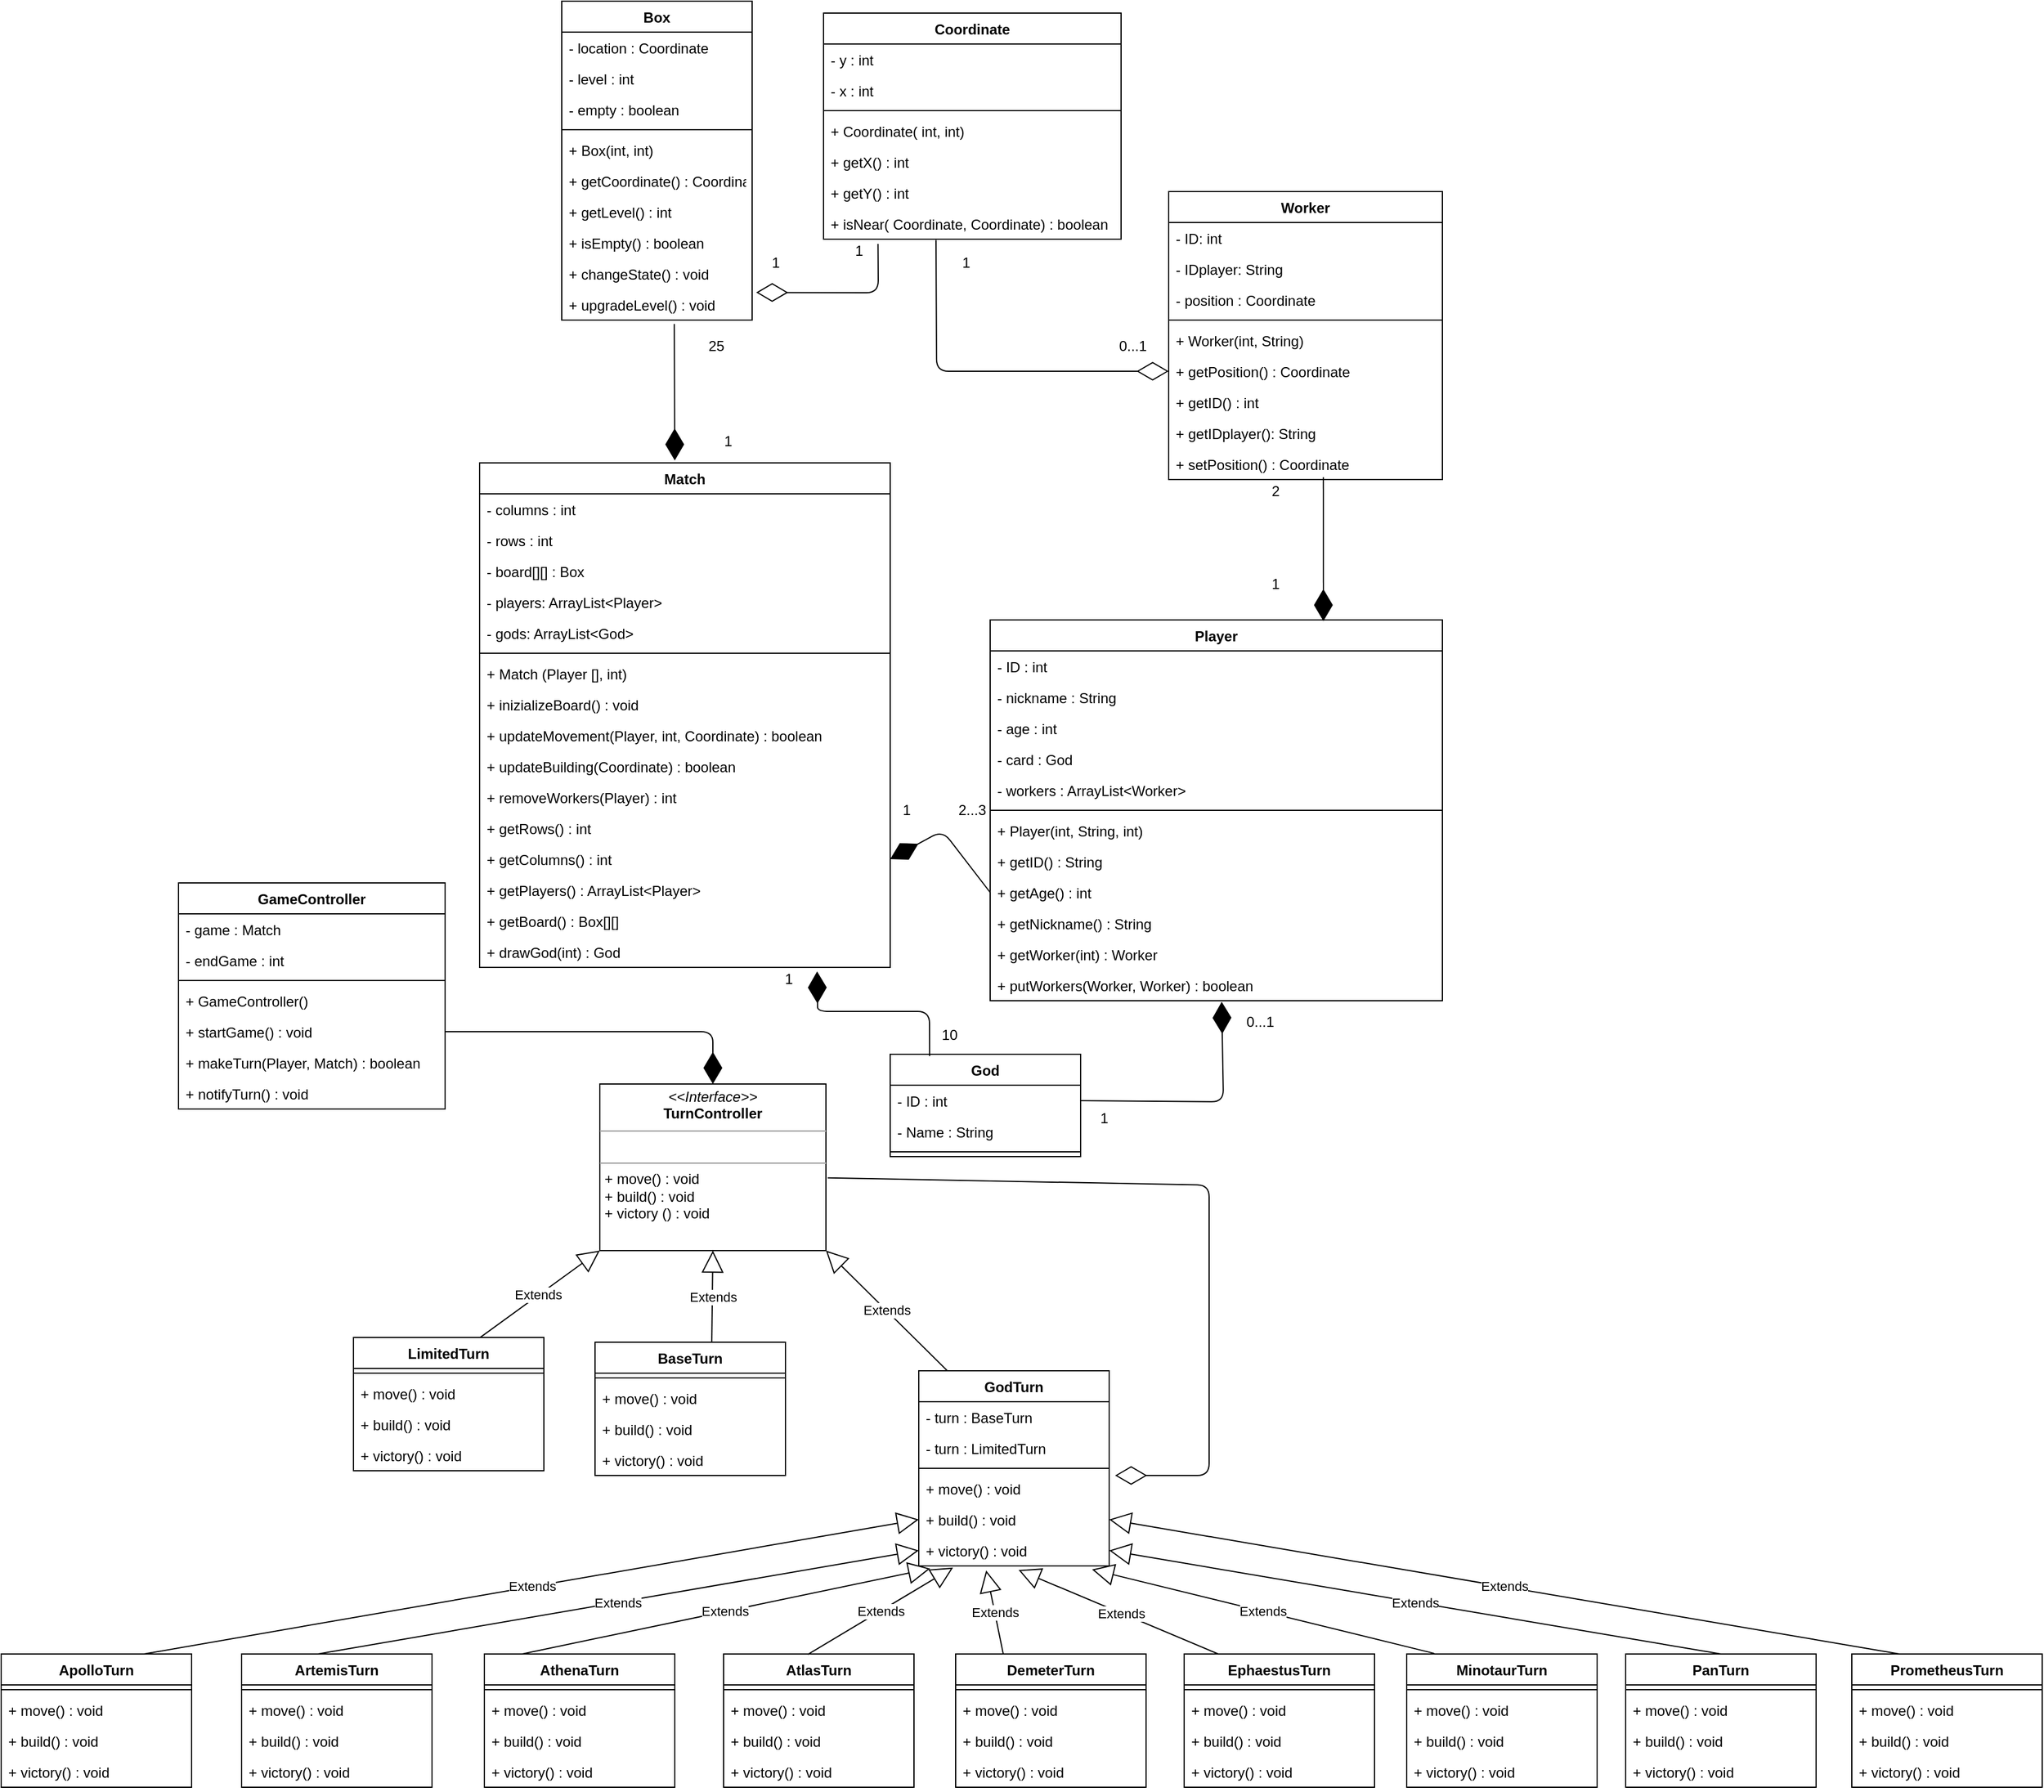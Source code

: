 <mxfile version="12.9.5" type="github">
  <diagram id="c4acf3e9-155e-7222-9cf6-157b1a14988f" name="Page-1">
    <mxGraphModel dx="1678" dy="580" grid="0" gridSize="10" guides="1" tooltips="1" connect="1" arrows="1" fold="1" page="0" pageScale="1" pageWidth="850" pageHeight="1100" background="#ffffff" math="0" shadow="0">
      <root>
        <mxCell id="0" />
        <mxCell id="1" parent="0" />
        <mxCell id="l6k8qDA1Fq8a3DRyq_wM-25" value="Box" style="swimlane;fontStyle=1;align=center;verticalAlign=top;childLayout=stackLayout;horizontal=1;startSize=26;horizontalStack=0;resizeParent=1;resizeParentMax=0;resizeLast=0;collapsible=1;marginBottom=0;fillColor=none;" parent="1" vertex="1">
          <mxGeometry x="80" y="40" width="160" height="268" as="geometry" />
        </mxCell>
        <mxCell id="l6k8qDA1Fq8a3DRyq_wM-26" value="- location : Coordinate" style="text;strokeColor=none;fillColor=none;align=left;verticalAlign=top;spacingLeft=4;spacingRight=4;overflow=hidden;rotatable=0;points=[[0,0.5],[1,0.5]];portConstraint=eastwest;" parent="l6k8qDA1Fq8a3DRyq_wM-25" vertex="1">
          <mxGeometry y="26" width="160" height="26" as="geometry" />
        </mxCell>
        <mxCell id="l6k8qDA1Fq8a3DRyq_wM-30" value="- level : int" style="text;strokeColor=none;fillColor=none;align=left;verticalAlign=top;spacingLeft=4;spacingRight=4;overflow=hidden;rotatable=0;points=[[0,0.5],[1,0.5]];portConstraint=eastwest;" parent="l6k8qDA1Fq8a3DRyq_wM-25" vertex="1">
          <mxGeometry y="52" width="160" height="26" as="geometry" />
        </mxCell>
        <mxCell id="l6k8qDA1Fq8a3DRyq_wM-31" value="- empty : boolean" style="text;strokeColor=none;fillColor=none;align=left;verticalAlign=top;spacingLeft=4;spacingRight=4;overflow=hidden;rotatable=0;points=[[0,0.5],[1,0.5]];portConstraint=eastwest;" parent="l6k8qDA1Fq8a3DRyq_wM-25" vertex="1">
          <mxGeometry y="78" width="160" height="26" as="geometry" />
        </mxCell>
        <mxCell id="l6k8qDA1Fq8a3DRyq_wM-27" value="" style="line;strokeWidth=1;fillColor=none;align=left;verticalAlign=middle;spacingTop=-1;spacingLeft=3;spacingRight=3;rotatable=0;labelPosition=right;points=[];portConstraint=eastwest;" parent="l6k8qDA1Fq8a3DRyq_wM-25" vertex="1">
          <mxGeometry y="104" width="160" height="8" as="geometry" />
        </mxCell>
        <mxCell id="l6k8qDA1Fq8a3DRyq_wM-37" value="+ Box(int, int)" style="text;strokeColor=none;fillColor=none;align=left;verticalAlign=top;spacingLeft=4;spacingRight=4;overflow=hidden;rotatable=0;points=[[0,0.5],[1,0.5]];portConstraint=eastwest;" parent="l6k8qDA1Fq8a3DRyq_wM-25" vertex="1">
          <mxGeometry y="112" width="160" height="26" as="geometry" />
        </mxCell>
        <mxCell id="l6k8qDA1Fq8a3DRyq_wM-32" value="+ getCoordinate() : Coordinate" style="text;strokeColor=none;fillColor=none;align=left;verticalAlign=top;spacingLeft=4;spacingRight=4;overflow=hidden;rotatable=0;points=[[0,0.5],[1,0.5]];portConstraint=eastwest;" parent="l6k8qDA1Fq8a3DRyq_wM-25" vertex="1">
          <mxGeometry y="138" width="160" height="26" as="geometry" />
        </mxCell>
        <mxCell id="l6k8qDA1Fq8a3DRyq_wM-33" value="+ getLevel() : int" style="text;strokeColor=none;fillColor=none;align=left;verticalAlign=top;spacingLeft=4;spacingRight=4;overflow=hidden;rotatable=0;points=[[0,0.5],[1,0.5]];portConstraint=eastwest;" parent="l6k8qDA1Fq8a3DRyq_wM-25" vertex="1">
          <mxGeometry y="164" width="160" height="26" as="geometry" />
        </mxCell>
        <mxCell id="l6k8qDA1Fq8a3DRyq_wM-34" value="+ isEmpty() : boolean" style="text;strokeColor=none;fillColor=none;align=left;verticalAlign=top;spacingLeft=4;spacingRight=4;overflow=hidden;rotatable=0;points=[[0,0.5],[1,0.5]];portConstraint=eastwest;" parent="l6k8qDA1Fq8a3DRyq_wM-25" vertex="1">
          <mxGeometry y="190" width="160" height="26" as="geometry" />
        </mxCell>
        <mxCell id="l6k8qDA1Fq8a3DRyq_wM-35" value="+ changeState() : void" style="text;strokeColor=none;fillColor=none;align=left;verticalAlign=top;spacingLeft=4;spacingRight=4;overflow=hidden;rotatable=0;points=[[0,0.5],[1,0.5]];portConstraint=eastwest;" parent="l6k8qDA1Fq8a3DRyq_wM-25" vertex="1">
          <mxGeometry y="216" width="160" height="26" as="geometry" />
        </mxCell>
        <mxCell id="l6k8qDA1Fq8a3DRyq_wM-36" value="+ upgradeLevel() : void" style="text;strokeColor=none;fillColor=none;align=left;verticalAlign=top;spacingLeft=4;spacingRight=4;overflow=hidden;rotatable=0;points=[[0,0.5],[1,0.5]];portConstraint=eastwest;" parent="l6k8qDA1Fq8a3DRyq_wM-25" vertex="1">
          <mxGeometry y="242" width="160" height="26" as="geometry" />
        </mxCell>
        <mxCell id="l6k8qDA1Fq8a3DRyq_wM-82" value="" style="endArrow=diamondThin;endFill=1;endSize=24;html=1;exitX=0;exitY=0.5;exitDx=0;exitDy=0;entryX=1;entryY=0.5;entryDx=0;entryDy=0;" parent="1" source="l6k8qDA1Fq8a3DRyq_wM-13" target="l6k8qDA1Fq8a3DRyq_wM-67" edge="1">
          <mxGeometry width="160" relative="1" as="geometry">
            <mxPoint x="340" y="370" as="sourcePoint" />
            <mxPoint x="350" y="450" as="targetPoint" />
            <Array as="points">
              <mxPoint x="400" y="737" />
            </Array>
          </mxGeometry>
        </mxCell>
        <mxCell id="l6k8qDA1Fq8a3DRyq_wM-83" value="" style="endArrow=diamondThin;endFill=1;endSize=24;html=1;exitX=0.591;exitY=1.123;exitDx=0;exitDy=0;exitPerimeter=0;" parent="1" source="l6k8qDA1Fq8a3DRyq_wM-36" edge="1">
          <mxGeometry width="160" relative="1" as="geometry">
            <mxPoint x="460" y="360" as="sourcePoint" />
            <mxPoint x="175" y="426" as="targetPoint" />
          </mxGeometry>
        </mxCell>
        <mxCell id="l6k8qDA1Fq8a3DRyq_wM-84" value="" style="endArrow=diamondThin;endFill=1;endSize=24;html=1;exitX=0.565;exitY=0.923;exitDx=0;exitDy=0;exitPerimeter=0;" parent="1" source="N4arSja67GPcpw6rZ1iJ-1" edge="1">
          <mxGeometry width="160" relative="1" as="geometry">
            <mxPoint x="460" y="460" as="sourcePoint" />
            <mxPoint x="720" y="561" as="targetPoint" />
            <Array as="points" />
          </mxGeometry>
        </mxCell>
        <mxCell id="l6k8qDA1Fq8a3DRyq_wM-87" value="" style="endArrow=diamondThin;endFill=0;endSize=24;html=1;exitX=0.378;exitY=1.031;exitDx=0;exitDy=0;exitPerimeter=0;entryX=0;entryY=0.5;entryDx=0;entryDy=0;" parent="1" source="l6k8qDA1Fq8a3DRyq_wM-79" target="l6k8qDA1Fq8a3DRyq_wM-61" edge="1">
          <mxGeometry width="160" relative="1" as="geometry">
            <mxPoint x="460" y="710" as="sourcePoint" />
            <mxPoint x="587" y="412" as="targetPoint" />
            <Array as="points">
              <mxPoint x="395" y="351" />
            </Array>
          </mxGeometry>
        </mxCell>
        <mxCell id="l6k8qDA1Fq8a3DRyq_wM-88" value="" style="endArrow=diamondThin;endFill=0;endSize=24;html=1;exitX=0.183;exitY=1.154;exitDx=0;exitDy=0;exitPerimeter=0;entryX=1.021;entryY=0.108;entryDx=0;entryDy=0;entryPerimeter=0;" parent="1" source="l6k8qDA1Fq8a3DRyq_wM-79" target="l6k8qDA1Fq8a3DRyq_wM-36" edge="1">
          <mxGeometry width="160" relative="1" as="geometry">
            <mxPoint x="460" y="630" as="sourcePoint" />
            <mxPoint x="260" y="370" as="targetPoint" />
            <Array as="points">
              <mxPoint x="346" y="285" />
            </Array>
          </mxGeometry>
        </mxCell>
        <mxCell id="l6k8qDA1Fq8a3DRyq_wM-55" value="Worker" style="swimlane;fontStyle=1;align=center;verticalAlign=top;childLayout=stackLayout;horizontal=1;startSize=26;horizontalStack=0;resizeParent=1;resizeParentMax=0;resizeLast=0;collapsible=1;marginBottom=0;fillColor=none;" parent="1" vertex="1">
          <mxGeometry x="590" y="200" width="230" height="242" as="geometry" />
        </mxCell>
        <mxCell id="l6k8qDA1Fq8a3DRyq_wM-56" value="- ID: int" style="text;strokeColor=none;fillColor=none;align=left;verticalAlign=top;spacingLeft=4;spacingRight=4;overflow=hidden;rotatable=0;points=[[0,0.5],[1,0.5]];portConstraint=eastwest;" parent="l6k8qDA1Fq8a3DRyq_wM-55" vertex="1">
          <mxGeometry y="26" width="230" height="26" as="geometry" />
        </mxCell>
        <mxCell id="l6k8qDA1Fq8a3DRyq_wM-59" value="- IDplayer: String&#xa;" style="text;strokeColor=none;fillColor=none;align=left;verticalAlign=top;spacingLeft=4;spacingRight=4;overflow=hidden;rotatable=0;points=[[0,0.5],[1,0.5]];portConstraint=eastwest;" parent="l6k8qDA1Fq8a3DRyq_wM-55" vertex="1">
          <mxGeometry y="52" width="230" height="26" as="geometry" />
        </mxCell>
        <mxCell id="l6k8qDA1Fq8a3DRyq_wM-60" value="- position : Coordinate" style="text;strokeColor=none;fillColor=none;align=left;verticalAlign=top;spacingLeft=4;spacingRight=4;overflow=hidden;rotatable=0;points=[[0,0.5],[1,0.5]];portConstraint=eastwest;" parent="l6k8qDA1Fq8a3DRyq_wM-55" vertex="1">
          <mxGeometry y="78" width="230" height="26" as="geometry" />
        </mxCell>
        <mxCell id="l6k8qDA1Fq8a3DRyq_wM-57" value="" style="line;strokeWidth=1;fillColor=none;align=left;verticalAlign=middle;spacingTop=-1;spacingLeft=3;spacingRight=3;rotatable=0;labelPosition=right;points=[];portConstraint=eastwest;" parent="l6k8qDA1Fq8a3DRyq_wM-55" vertex="1">
          <mxGeometry y="104" width="230" height="8" as="geometry" />
        </mxCell>
        <mxCell id="l6k8qDA1Fq8a3DRyq_wM-58" value="+ Worker(int, String)" style="text;strokeColor=none;fillColor=none;align=left;verticalAlign=top;spacingLeft=4;spacingRight=4;overflow=hidden;rotatable=0;points=[[0,0.5],[1,0.5]];portConstraint=eastwest;" parent="l6k8qDA1Fq8a3DRyq_wM-55" vertex="1">
          <mxGeometry y="112" width="230" height="26" as="geometry" />
        </mxCell>
        <mxCell id="l6k8qDA1Fq8a3DRyq_wM-61" value="+ getPosition() : Coordinate" style="text;strokeColor=none;fillColor=none;align=left;verticalAlign=top;spacingLeft=4;spacingRight=4;overflow=hidden;rotatable=0;points=[[0,0.5],[1,0.5]];portConstraint=eastwest;" parent="l6k8qDA1Fq8a3DRyq_wM-55" vertex="1">
          <mxGeometry y="138" width="230" height="26" as="geometry" />
        </mxCell>
        <mxCell id="l6k8qDA1Fq8a3DRyq_wM-62" value="+ getID() : int" style="text;strokeColor=none;fillColor=none;align=left;verticalAlign=top;spacingLeft=4;spacingRight=4;overflow=hidden;rotatable=0;points=[[0,0.5],[1,0.5]];portConstraint=eastwest;" parent="l6k8qDA1Fq8a3DRyq_wM-55" vertex="1">
          <mxGeometry y="164" width="230" height="26" as="geometry" />
        </mxCell>
        <mxCell id="l6k8qDA1Fq8a3DRyq_wM-63" value="+ getIDplayer(): String" style="text;strokeColor=none;fillColor=none;align=left;verticalAlign=top;spacingLeft=4;spacingRight=4;overflow=hidden;rotatable=0;points=[[0,0.5],[1,0.5]];portConstraint=eastwest;" parent="l6k8qDA1Fq8a3DRyq_wM-55" vertex="1">
          <mxGeometry y="190" width="230" height="26" as="geometry" />
        </mxCell>
        <mxCell id="N4arSja67GPcpw6rZ1iJ-1" value="+ setPosition() : Coordinate" style="text;strokeColor=none;fillColor=none;align=left;verticalAlign=top;spacingLeft=4;spacingRight=4;overflow=hidden;rotatable=0;points=[[0,0.5],[1,0.5]];portConstraint=eastwest;" parent="l6k8qDA1Fq8a3DRyq_wM-55" vertex="1">
          <mxGeometry y="216" width="230" height="26" as="geometry" />
        </mxCell>
        <mxCell id="l6k8qDA1Fq8a3DRyq_wM-72" value="Coordinate" style="swimlane;fontStyle=1;align=center;verticalAlign=top;childLayout=stackLayout;horizontal=1;startSize=26;horizontalStack=0;resizeParent=1;resizeParentMax=0;resizeLast=0;collapsible=1;marginBottom=0;fillColor=none;" parent="1" vertex="1">
          <mxGeometry x="300" y="50" width="250" height="190" as="geometry" />
        </mxCell>
        <mxCell id="l6k8qDA1Fq8a3DRyq_wM-77" value="- y : int" style="text;strokeColor=none;fillColor=none;align=left;verticalAlign=top;spacingLeft=4;spacingRight=4;overflow=hidden;rotatable=0;points=[[0,0.5],[1,0.5]];portConstraint=eastwest;" parent="l6k8qDA1Fq8a3DRyq_wM-72" vertex="1">
          <mxGeometry y="26" width="250" height="26" as="geometry" />
        </mxCell>
        <mxCell id="l6k8qDA1Fq8a3DRyq_wM-73" value="- x : int" style="text;strokeColor=none;fillColor=none;align=left;verticalAlign=top;spacingLeft=4;spacingRight=4;overflow=hidden;rotatable=0;points=[[0,0.5],[1,0.5]];portConstraint=eastwest;" parent="l6k8qDA1Fq8a3DRyq_wM-72" vertex="1">
          <mxGeometry y="52" width="250" height="26" as="geometry" />
        </mxCell>
        <mxCell id="l6k8qDA1Fq8a3DRyq_wM-74" value="" style="line;strokeWidth=1;fillColor=none;align=left;verticalAlign=middle;spacingTop=-1;spacingLeft=3;spacingRight=3;rotatable=0;labelPosition=right;points=[];portConstraint=eastwest;" parent="l6k8qDA1Fq8a3DRyq_wM-72" vertex="1">
          <mxGeometry y="78" width="250" height="8" as="geometry" />
        </mxCell>
        <mxCell id="l6k8qDA1Fq8a3DRyq_wM-78" value="+ Coordinate( int, int) " style="text;strokeColor=none;fillColor=none;align=left;verticalAlign=top;spacingLeft=4;spacingRight=4;overflow=hidden;rotatable=0;points=[[0,0.5],[1,0.5]];portConstraint=eastwest;" parent="l6k8qDA1Fq8a3DRyq_wM-72" vertex="1">
          <mxGeometry y="86" width="250" height="26" as="geometry" />
        </mxCell>
        <mxCell id="l6k8qDA1Fq8a3DRyq_wM-75" value="+ getX() : int" style="text;strokeColor=none;fillColor=none;align=left;verticalAlign=top;spacingLeft=4;spacingRight=4;overflow=hidden;rotatable=0;points=[[0,0.5],[1,0.5]];portConstraint=eastwest;" parent="l6k8qDA1Fq8a3DRyq_wM-72" vertex="1">
          <mxGeometry y="112" width="250" height="26" as="geometry" />
        </mxCell>
        <mxCell id="l6k8qDA1Fq8a3DRyq_wM-76" value="+ getY() : int" style="text;strokeColor=none;fillColor=none;align=left;verticalAlign=top;spacingLeft=4;spacingRight=4;overflow=hidden;rotatable=0;points=[[0,0.5],[1,0.5]];portConstraint=eastwest;" parent="l6k8qDA1Fq8a3DRyq_wM-72" vertex="1">
          <mxGeometry y="138" width="250" height="26" as="geometry" />
        </mxCell>
        <mxCell id="l6k8qDA1Fq8a3DRyq_wM-79" value="+ isNear( Coordinate, Coordinate) : boolean" style="text;strokeColor=none;fillColor=none;align=left;verticalAlign=top;spacingLeft=4;spacingRight=4;overflow=hidden;rotatable=0;points=[[0,0.5],[1,0.5]];portConstraint=eastwest;" parent="l6k8qDA1Fq8a3DRyq_wM-72" vertex="1">
          <mxGeometry y="164" width="250" height="26" as="geometry" />
        </mxCell>
        <mxCell id="l6k8qDA1Fq8a3DRyq_wM-9" value="Player" style="swimlane;fontStyle=1;align=center;verticalAlign=top;childLayout=stackLayout;horizontal=1;startSize=26;horizontalStack=0;resizeParent=1;resizeParentMax=0;resizeLast=0;collapsible=1;marginBottom=0;fillColor=none;" parent="1" vertex="1">
          <mxGeometry x="440" y="560" width="380" height="320" as="geometry" />
        </mxCell>
        <mxCell id="zAEnMqXvGMXNLVfm_5Bu-1" value="- ID : int " style="text;strokeColor=none;fillColor=none;align=left;verticalAlign=top;spacingLeft=4;spacingRight=4;overflow=hidden;rotatable=0;points=[[0,0.5],[1,0.5]];portConstraint=eastwest;" parent="l6k8qDA1Fq8a3DRyq_wM-9" vertex="1">
          <mxGeometry y="26" width="380" height="26" as="geometry" />
        </mxCell>
        <mxCell id="l6k8qDA1Fq8a3DRyq_wM-10" value="- nickname : String" style="text;strokeColor=none;fillColor=none;align=left;verticalAlign=top;spacingLeft=4;spacingRight=4;overflow=hidden;rotatable=0;points=[[0,0.5],[1,0.5]];portConstraint=eastwest;" parent="l6k8qDA1Fq8a3DRyq_wM-9" vertex="1">
          <mxGeometry y="52" width="380" height="26" as="geometry" />
        </mxCell>
        <mxCell id="l6k8qDA1Fq8a3DRyq_wM-12" value="- age : int " style="text;strokeColor=none;fillColor=none;align=left;verticalAlign=top;spacingLeft=4;spacingRight=4;overflow=hidden;rotatable=0;points=[[0,0.5],[1,0.5]];portConstraint=eastwest;" parent="l6k8qDA1Fq8a3DRyq_wM-9" vertex="1">
          <mxGeometry y="78" width="380" height="26" as="geometry" />
        </mxCell>
        <mxCell id="l6k8qDA1Fq8a3DRyq_wM-66" value="- card : God" style="text;strokeColor=none;fillColor=none;align=left;verticalAlign=top;spacingLeft=4;spacingRight=4;overflow=hidden;rotatable=0;points=[[0,0.5],[1,0.5]];portConstraint=eastwest;" parent="l6k8qDA1Fq8a3DRyq_wM-9" vertex="1">
          <mxGeometry y="104" width="380" height="26" as="geometry" />
        </mxCell>
        <mxCell id="l6k8qDA1Fq8a3DRyq_wM-86" value="- workers : ArrayList&lt;Worker&gt;" style="text;strokeColor=none;fillColor=none;align=left;verticalAlign=top;spacingLeft=4;spacingRight=4;overflow=hidden;rotatable=0;points=[[0,0.5],[1,0.5]];portConstraint=eastwest;" parent="l6k8qDA1Fq8a3DRyq_wM-9" vertex="1">
          <mxGeometry y="130" width="380" height="26" as="geometry" />
        </mxCell>
        <mxCell id="l6k8qDA1Fq8a3DRyq_wM-11" value="" style="line;strokeWidth=1;fillColor=none;align=left;verticalAlign=middle;spacingTop=-1;spacingLeft=3;spacingRight=3;rotatable=0;labelPosition=right;points=[];portConstraint=eastwest;" parent="l6k8qDA1Fq8a3DRyq_wM-9" vertex="1">
          <mxGeometry y="156" width="380" height="8" as="geometry" />
        </mxCell>
        <mxCell id="l6k8qDA1Fq8a3DRyq_wM-38" value="+ Player(int, String, int) " style="text;strokeColor=none;fillColor=none;align=left;verticalAlign=top;spacingLeft=4;spacingRight=4;overflow=hidden;rotatable=0;points=[[0,0.5],[1,0.5]];portConstraint=eastwest;" parent="l6k8qDA1Fq8a3DRyq_wM-9" vertex="1">
          <mxGeometry y="164" width="380" height="26" as="geometry" />
        </mxCell>
        <mxCell id="zAEnMqXvGMXNLVfm_5Bu-2" value="+ getID() : String" style="text;strokeColor=none;fillColor=none;align=left;verticalAlign=top;spacingLeft=4;spacingRight=4;overflow=hidden;rotatable=0;points=[[0,0.5],[1,0.5]];portConstraint=eastwest;" parent="l6k8qDA1Fq8a3DRyq_wM-9" vertex="1">
          <mxGeometry y="190" width="380" height="26" as="geometry" />
        </mxCell>
        <mxCell id="l6k8qDA1Fq8a3DRyq_wM-13" value="+ getAge() : int" style="text;strokeColor=none;fillColor=none;align=left;verticalAlign=top;spacingLeft=4;spacingRight=4;overflow=hidden;rotatable=0;points=[[0,0.5],[1,0.5]];portConstraint=eastwest;" parent="l6k8qDA1Fq8a3DRyq_wM-9" vertex="1">
          <mxGeometry y="216" width="380" height="26" as="geometry" />
        </mxCell>
        <mxCell id="l6k8qDA1Fq8a3DRyq_wM-14" value="+ getNickname() : String" style="text;strokeColor=none;fillColor=none;align=left;verticalAlign=top;spacingLeft=4;spacingRight=4;overflow=hidden;rotatable=0;points=[[0,0.5],[1,0.5]];portConstraint=eastwest;" parent="l6k8qDA1Fq8a3DRyq_wM-9" vertex="1">
          <mxGeometry y="242" width="380" height="26" as="geometry" />
        </mxCell>
        <mxCell id="zAEnMqXvGMXNLVfm_5Bu-3" value="+ getWorker(int) : Worker " style="text;strokeColor=none;fillColor=none;align=left;verticalAlign=top;spacingLeft=4;spacingRight=4;overflow=hidden;rotatable=0;points=[[0,0.5],[1,0.5]];portConstraint=eastwest;" parent="l6k8qDA1Fq8a3DRyq_wM-9" vertex="1">
          <mxGeometry y="268" width="380" height="26" as="geometry" />
        </mxCell>
        <mxCell id="l6k8qDA1Fq8a3DRyq_wM-15" value="+ putWorkers(Worker, Worker) : boolean " style="text;strokeColor=none;fillColor=none;align=left;verticalAlign=top;spacingLeft=4;spacingRight=4;overflow=hidden;rotatable=0;points=[[0,0.5],[1,0.5]];portConstraint=eastwest;" parent="l6k8qDA1Fq8a3DRyq_wM-9" vertex="1">
          <mxGeometry y="294" width="380" height="26" as="geometry" />
        </mxCell>
        <mxCell id="G2GnpfuUwyl8GKMcMzcW-1" value="2" style="text;html=1;strokeColor=none;fillColor=none;align=center;verticalAlign=middle;whiteSpace=wrap;rounded=0;" parent="1" vertex="1">
          <mxGeometry x="660" y="442" width="40" height="20" as="geometry" />
        </mxCell>
        <mxCell id="G2GnpfuUwyl8GKMcMzcW-2" value="1" style="text;html=1;strokeColor=none;fillColor=none;align=center;verticalAlign=middle;whiteSpace=wrap;rounded=0;" parent="1" vertex="1">
          <mxGeometry x="660" y="520" width="40" height="20" as="geometry" />
        </mxCell>
        <mxCell id="G2GnpfuUwyl8GKMcMzcW-3" value="1" style="text;html=1;strokeColor=none;fillColor=none;align=center;verticalAlign=middle;whiteSpace=wrap;rounded=0;" parent="1" vertex="1">
          <mxGeometry x="350" y="710" width="40" height="20" as="geometry" />
        </mxCell>
        <mxCell id="G2GnpfuUwyl8GKMcMzcW-5" value="2...3" style="text;html=1;strokeColor=none;fillColor=none;align=center;verticalAlign=middle;whiteSpace=wrap;rounded=0;" parent="1" vertex="1">
          <mxGeometry x="405" y="710" width="40" height="20" as="geometry" />
        </mxCell>
        <mxCell id="G2GnpfuUwyl8GKMcMzcW-6" value="1" style="text;html=1;strokeColor=none;fillColor=none;align=center;verticalAlign=middle;whiteSpace=wrap;rounded=0;" parent="1" vertex="1">
          <mxGeometry x="200" y="400" width="40" height="20" as="geometry" />
        </mxCell>
        <mxCell id="G2GnpfuUwyl8GKMcMzcW-7" value="25" style="text;html=1;strokeColor=none;fillColor=none;align=center;verticalAlign=middle;whiteSpace=wrap;rounded=0;" parent="1" vertex="1">
          <mxGeometry x="190" y="320" width="40" height="20" as="geometry" />
        </mxCell>
        <mxCell id="G2GnpfuUwyl8GKMcMzcW-10" value="1" style="text;html=1;strokeColor=none;fillColor=none;align=center;verticalAlign=middle;whiteSpace=wrap;rounded=0;" parent="1" vertex="1">
          <mxGeometry x="400" y="250" width="40" height="20" as="geometry" />
        </mxCell>
        <mxCell id="G2GnpfuUwyl8GKMcMzcW-11" value="0...1" style="text;html=1;strokeColor=none;fillColor=none;align=center;verticalAlign=middle;whiteSpace=wrap;rounded=0;" parent="1" vertex="1">
          <mxGeometry x="540" y="320" width="40" height="20" as="geometry" />
        </mxCell>
        <mxCell id="G2GnpfuUwyl8GKMcMzcW-12" value="1" style="text;html=1;strokeColor=none;fillColor=none;align=center;verticalAlign=middle;whiteSpace=wrap;rounded=0;" parent="1" vertex="1">
          <mxGeometry x="310" y="240" width="40" height="20" as="geometry" />
        </mxCell>
        <mxCell id="G2GnpfuUwyl8GKMcMzcW-15" value="1" style="text;html=1;strokeColor=none;fillColor=none;align=center;verticalAlign=middle;whiteSpace=wrap;rounded=0;" parent="1" vertex="1">
          <mxGeometry x="240" y="250" width="40" height="20" as="geometry" />
        </mxCell>
        <mxCell id="qDY2ekXkH5HiKyhQ4_CK-8" value="&lt;p style=&quot;margin: 0px ; margin-top: 4px ; text-align: center&quot;&gt;&lt;i&gt;&amp;lt;&amp;lt;Interface&amp;gt;&amp;gt;&lt;/i&gt;&lt;br&gt;&lt;b&gt;TurnController&lt;/b&gt;&lt;/p&gt;&lt;hr size=&quot;1&quot;&gt;&lt;p style=&quot;margin: 0px ; margin-left: 4px&quot;&gt;&lt;br&gt;&lt;/p&gt;&lt;hr size=&quot;1&quot;&gt;&lt;p style=&quot;margin: 0px ; margin-left: 4px&quot;&gt;+ move() : void&lt;/p&gt;&lt;p style=&quot;margin: 0px ; margin-left: 4px&quot;&gt;+ build() : void&lt;/p&gt;&lt;p style=&quot;margin: 0px ; margin-left: 4px&quot;&gt;+ victory () : void&lt;/p&gt;" style="verticalAlign=top;align=left;overflow=fill;fontSize=12;fontFamily=Helvetica;html=1;" parent="1" vertex="1">
          <mxGeometry x="112" y="950" width="190" height="140" as="geometry" />
        </mxCell>
        <mxCell id="qDY2ekXkH5HiKyhQ4_CK-101" value="Extends" style="endArrow=block;endSize=16;endFill=0;html=1;exitX=0.65;exitY=0.016;exitDx=0;exitDy=0;exitPerimeter=0;entryX=0;entryY=1;entryDx=0;entryDy=0;" parent="1" source="qDY2ekXkH5HiKyhQ4_CK-30" target="qDY2ekXkH5HiKyhQ4_CK-8" edge="1">
          <mxGeometry width="160" relative="1" as="geometry">
            <mxPoint x="30" y="1262" as="sourcePoint" />
            <mxPoint x="190" y="1262" as="targetPoint" />
          </mxGeometry>
        </mxCell>
        <mxCell id="qDY2ekXkH5HiKyhQ4_CK-102" value="Extends" style="endArrow=block;endSize=16;endFill=0;html=1;entryX=0.5;entryY=1;entryDx=0;entryDy=0;exitX=0.613;exitY=0;exitDx=0;exitDy=0;exitPerimeter=0;" parent="1" source="qDY2ekXkH5HiKyhQ4_CK-1" target="qDY2ekXkH5HiKyhQ4_CK-8" edge="1">
          <mxGeometry width="160" relative="1" as="geometry">
            <mxPoint x="30" y="1262" as="sourcePoint" />
            <mxPoint x="190" y="1262" as="targetPoint" />
          </mxGeometry>
        </mxCell>
        <mxCell id="qDY2ekXkH5HiKyhQ4_CK-103" value="Extends" style="endArrow=block;endSize=16;endFill=0;html=1;exitX=0.15;exitY=0;exitDx=0;exitDy=0;exitPerimeter=0;entryX=1;entryY=1;entryDx=0;entryDy=0;" parent="1" source="qDY2ekXkH5HiKyhQ4_CK-25" target="qDY2ekXkH5HiKyhQ4_CK-8" edge="1">
          <mxGeometry width="160" relative="1" as="geometry">
            <mxPoint x="107" y="1209" as="sourcePoint" />
            <mxPoint x="190" y="1262" as="targetPoint" />
          </mxGeometry>
        </mxCell>
        <mxCell id="qDY2ekXkH5HiKyhQ4_CK-104" value="Extends" style="endArrow=block;endSize=16;endFill=0;html=1;entryX=1;entryY=0.5;entryDx=0;entryDy=0;exitX=0.25;exitY=0;exitDx=0;exitDy=0;" parent="1" source="qDY2ekXkH5HiKyhQ4_CK-96" target="qDY2ekXkH5HiKyhQ4_CK-46" edge="1">
          <mxGeometry width="160" relative="1" as="geometry">
            <mxPoint x="1145" y="1297" as="sourcePoint" />
            <mxPoint x="190" y="1537" as="targetPoint" />
          </mxGeometry>
        </mxCell>
        <mxCell id="qDY2ekXkH5HiKyhQ4_CK-105" value="Extends" style="endArrow=block;endSize=16;endFill=0;html=1;entryX=1;entryY=0.5;entryDx=0;entryDy=0;exitX=0.5;exitY=0;exitDx=0;exitDy=0;" parent="1" source="qDY2ekXkH5HiKyhQ4_CK-91" target="qDY2ekXkH5HiKyhQ4_CK-47" edge="1">
          <mxGeometry width="160" relative="1" as="geometry">
            <mxPoint x="30" y="1537" as="sourcePoint" />
            <mxPoint x="190" y="1537" as="targetPoint" />
          </mxGeometry>
        </mxCell>
        <mxCell id="qDY2ekXkH5HiKyhQ4_CK-106" value="Extends" style="endArrow=block;endSize=16;endFill=0;html=1;entryX=0.91;entryY=1.115;entryDx=0;entryDy=0;entryPerimeter=0;exitX=0.145;exitY=-0.004;exitDx=0;exitDy=0;exitPerimeter=0;" parent="1" source="qDY2ekXkH5HiKyhQ4_CK-86" target="qDY2ekXkH5HiKyhQ4_CK-47" edge="1">
          <mxGeometry width="160" relative="1" as="geometry">
            <mxPoint x="30" y="1537" as="sourcePoint" />
            <mxPoint x="190" y="1537" as="targetPoint" />
          </mxGeometry>
        </mxCell>
        <mxCell id="qDY2ekXkH5HiKyhQ4_CK-107" value="Extends" style="endArrow=block;endSize=16;endFill=0;html=1;entryX=0.524;entryY=1.131;entryDx=0;entryDy=0;entryPerimeter=0;exitX=0.209;exitY=0.018;exitDx=0;exitDy=0;exitPerimeter=0;" parent="1" source="qDY2ekXkH5HiKyhQ4_CK-81" target="qDY2ekXkH5HiKyhQ4_CK-47" edge="1">
          <mxGeometry width="160" relative="1" as="geometry">
            <mxPoint x="495" y="1354" as="sourcePoint" />
            <mxPoint x="190" y="1537" as="targetPoint" />
          </mxGeometry>
        </mxCell>
        <mxCell id="qDY2ekXkH5HiKyhQ4_CK-108" value="Extends" style="endArrow=block;endSize=16;endFill=0;html=1;entryX=0.354;entryY=1.146;entryDx=0;entryDy=0;exitX=0.25;exitY=0;exitDx=0;exitDy=0;entryPerimeter=0;" parent="1" source="qDY2ekXkH5HiKyhQ4_CK-76" target="qDY2ekXkH5HiKyhQ4_CK-47" edge="1">
          <mxGeometry width="160" relative="1" as="geometry">
            <mxPoint x="30" y="1537" as="sourcePoint" />
            <mxPoint x="190" y="1537" as="targetPoint" />
          </mxGeometry>
        </mxCell>
        <mxCell id="qDY2ekXkH5HiKyhQ4_CK-110" value="Extends" style="endArrow=block;endSize=16;endFill=0;html=1;entryX=0.06;entryY=1.085;entryDx=0;entryDy=0;entryPerimeter=0;exitX=0.184;exitY=0.004;exitDx=0;exitDy=0;exitPerimeter=0;" parent="1" source="qDY2ekXkH5HiKyhQ4_CK-57" target="qDY2ekXkH5HiKyhQ4_CK-47" edge="1">
          <mxGeometry width="160" relative="1" as="geometry">
            <mxPoint x="30" y="1537" as="sourcePoint" />
            <mxPoint x="190" y="1537" as="targetPoint" />
          </mxGeometry>
        </mxCell>
        <mxCell id="qDY2ekXkH5HiKyhQ4_CK-111" value="Extends" style="endArrow=block;endSize=16;endFill=0;html=1;entryX=0;entryY=0.5;entryDx=0;entryDy=0;exitX=0.401;exitY=0;exitDx=0;exitDy=0;exitPerimeter=0;" parent="1" source="qDY2ekXkH5HiKyhQ4_CK-39" target="qDY2ekXkH5HiKyhQ4_CK-47" edge="1">
          <mxGeometry width="160" relative="1" as="geometry">
            <mxPoint x="30" y="1537" as="sourcePoint" />
            <mxPoint x="190" y="1537" as="targetPoint" />
          </mxGeometry>
        </mxCell>
        <mxCell id="qDY2ekXkH5HiKyhQ4_CK-112" value="Extends" style="endArrow=block;endSize=16;endFill=0;html=1;exitX=0.75;exitY=0;exitDx=0;exitDy=0;entryX=0;entryY=0.5;entryDx=0;entryDy=0;" parent="1" source="qDY2ekXkH5HiKyhQ4_CK-35" target="qDY2ekXkH5HiKyhQ4_CK-46" edge="1">
          <mxGeometry width="160" relative="1" as="geometry">
            <mxPoint x="30" y="1537" as="sourcePoint" />
            <mxPoint x="190" y="1537" as="targetPoint" />
          </mxGeometry>
        </mxCell>
        <mxCell id="qDY2ekXkH5HiKyhQ4_CK-49" value="GameController" style="swimlane;fontStyle=1;align=center;verticalAlign=top;childLayout=stackLayout;horizontal=1;startSize=26;horizontalStack=0;resizeParent=1;resizeParentMax=0;resizeLast=0;collapsible=1;marginBottom=0;" parent="1" vertex="1">
          <mxGeometry x="-242" y="781" width="224" height="190" as="geometry" />
        </mxCell>
        <mxCell id="qDY2ekXkH5HiKyhQ4_CK-50" value="- game : Match" style="text;strokeColor=none;fillColor=none;align=left;verticalAlign=top;spacingLeft=4;spacingRight=4;overflow=hidden;rotatable=0;points=[[0,0.5],[1,0.5]];portConstraint=eastwest;" parent="qDY2ekXkH5HiKyhQ4_CK-49" vertex="1">
          <mxGeometry y="26" width="224" height="26" as="geometry" />
        </mxCell>
        <mxCell id="qDY2ekXkH5HiKyhQ4_CK-56" value="- endGame : int" style="text;strokeColor=none;fillColor=none;align=left;verticalAlign=top;spacingLeft=4;spacingRight=4;overflow=hidden;rotatable=0;points=[[0,0.5],[1,0.5]];portConstraint=eastwest;" parent="qDY2ekXkH5HiKyhQ4_CK-49" vertex="1">
          <mxGeometry y="52" width="224" height="26" as="geometry" />
        </mxCell>
        <mxCell id="qDY2ekXkH5HiKyhQ4_CK-51" value="" style="line;strokeWidth=1;fillColor=none;align=left;verticalAlign=middle;spacingTop=-1;spacingLeft=3;spacingRight=3;rotatable=0;labelPosition=right;points=[];portConstraint=eastwest;" parent="qDY2ekXkH5HiKyhQ4_CK-49" vertex="1">
          <mxGeometry y="78" width="224" height="8" as="geometry" />
        </mxCell>
        <mxCell id="qDY2ekXkH5HiKyhQ4_CK-54" value="+ GameController()" style="text;strokeColor=none;fillColor=none;align=left;verticalAlign=top;spacingLeft=4;spacingRight=4;overflow=hidden;rotatable=0;points=[[0,0.5],[1,0.5]];portConstraint=eastwest;" parent="qDY2ekXkH5HiKyhQ4_CK-49" vertex="1">
          <mxGeometry y="86" width="224" height="26" as="geometry" />
        </mxCell>
        <mxCell id="qDY2ekXkH5HiKyhQ4_CK-55" value="+ startGame() : void" style="text;strokeColor=none;fillColor=none;align=left;verticalAlign=top;spacingLeft=4;spacingRight=4;overflow=hidden;rotatable=0;points=[[0,0.5],[1,0.5]];portConstraint=eastwest;" parent="qDY2ekXkH5HiKyhQ4_CK-49" vertex="1">
          <mxGeometry y="112" width="224" height="26" as="geometry" />
        </mxCell>
        <mxCell id="qDY2ekXkH5HiKyhQ4_CK-52" value="+ makeTurn(Player, Match) : boolean" style="text;strokeColor=none;fillColor=none;align=left;verticalAlign=top;spacingLeft=4;spacingRight=4;overflow=hidden;rotatable=0;points=[[0,0.5],[1,0.5]];portConstraint=eastwest;" parent="qDY2ekXkH5HiKyhQ4_CK-49" vertex="1">
          <mxGeometry y="138" width="224" height="26" as="geometry" />
        </mxCell>
        <mxCell id="qDY2ekXkH5HiKyhQ4_CK-53" value="+ notifyTurn() : void" style="text;strokeColor=none;fillColor=none;align=left;verticalAlign=top;spacingLeft=4;spacingRight=4;overflow=hidden;rotatable=0;points=[[0,0.5],[1,0.5]];portConstraint=eastwest;" parent="qDY2ekXkH5HiKyhQ4_CK-49" vertex="1">
          <mxGeometry y="164" width="224" height="26" as="geometry" />
        </mxCell>
        <mxCell id="l6k8qDA1Fq8a3DRyq_wM-19" value="Match" style="swimlane;fontStyle=1;align=center;verticalAlign=top;childLayout=stackLayout;horizontal=1;startSize=26;horizontalStack=0;resizeParent=1;resizeParentMax=0;resizeLast=0;collapsible=1;marginBottom=0;fillColor=none;" parent="1" vertex="1">
          <mxGeometry x="11" y="428" width="345" height="424" as="geometry" />
        </mxCell>
        <mxCell id="l6k8qDA1Fq8a3DRyq_wM-20" value="- columns : int" style="text;strokeColor=none;fillColor=none;align=left;verticalAlign=top;spacingLeft=4;spacingRight=4;overflow=hidden;rotatable=0;points=[[0,0.5],[1,0.5]];portConstraint=eastwest;" parent="l6k8qDA1Fq8a3DRyq_wM-19" vertex="1">
          <mxGeometry y="26" width="345" height="26" as="geometry" />
        </mxCell>
        <mxCell id="l6k8qDA1Fq8a3DRyq_wM-23" value="- rows : int" style="text;strokeColor=none;fillColor=none;align=left;verticalAlign=top;spacingLeft=4;spacingRight=4;overflow=hidden;rotatable=0;points=[[0,0.5],[1,0.5]];portConstraint=eastwest;" parent="l6k8qDA1Fq8a3DRyq_wM-19" vertex="1">
          <mxGeometry y="52" width="345" height="26" as="geometry" />
        </mxCell>
        <mxCell id="l6k8qDA1Fq8a3DRyq_wM-24" value="- board[][] : Box" style="text;strokeColor=none;fillColor=none;align=left;verticalAlign=top;spacingLeft=4;spacingRight=4;overflow=hidden;rotatable=0;points=[[0,0.5],[1,0.5]];portConstraint=eastwest;" parent="l6k8qDA1Fq8a3DRyq_wM-19" vertex="1">
          <mxGeometry y="78" width="345" height="26" as="geometry" />
        </mxCell>
        <mxCell id="l6k8qDA1Fq8a3DRyq_wM-42" value="- players: ArrayList&lt;Player&gt;" style="text;strokeColor=none;fillColor=none;align=left;verticalAlign=top;spacingLeft=4;spacingRight=4;overflow=hidden;rotatable=0;points=[[0,0.5],[1,0.5]];portConstraint=eastwest;" parent="l6k8qDA1Fq8a3DRyq_wM-19" vertex="1">
          <mxGeometry y="104" width="345" height="26" as="geometry" />
        </mxCell>
        <mxCell id="zAEnMqXvGMXNLVfm_5Bu-9" value="- gods: ArrayList&lt;God&gt;" style="text;strokeColor=none;fillColor=none;align=left;verticalAlign=top;spacingLeft=4;spacingRight=4;overflow=hidden;rotatable=0;points=[[0,0.5],[1,0.5]];portConstraint=eastwest;" parent="l6k8qDA1Fq8a3DRyq_wM-19" vertex="1">
          <mxGeometry y="130" width="345" height="26" as="geometry" />
        </mxCell>
        <mxCell id="l6k8qDA1Fq8a3DRyq_wM-21" value="" style="line;strokeWidth=1;fillColor=none;align=left;verticalAlign=middle;spacingTop=-1;spacingLeft=3;spacingRight=3;rotatable=0;labelPosition=right;points=[];portConstraint=eastwest;" parent="l6k8qDA1Fq8a3DRyq_wM-19" vertex="1">
          <mxGeometry y="156" width="345" height="8" as="geometry" />
        </mxCell>
        <mxCell id="l6k8qDA1Fq8a3DRyq_wM-22" value="+ Match (Player [], int)" style="text;strokeColor=none;fillColor=none;align=left;verticalAlign=top;spacingLeft=4;spacingRight=4;overflow=hidden;rotatable=0;points=[[0,0.5],[1,0.5]];portConstraint=eastwest;" parent="l6k8qDA1Fq8a3DRyq_wM-19" vertex="1">
          <mxGeometry y="164" width="345" height="26" as="geometry" />
        </mxCell>
        <mxCell id="EVFOlfFYSWDDvkUeGHSA-3" value="+ inizializeBoard() : void" style="text;strokeColor=none;fillColor=none;align=left;verticalAlign=top;spacingLeft=4;spacingRight=4;overflow=hidden;rotatable=0;points=[[0,0.5],[1,0.5]];portConstraint=eastwest;" parent="l6k8qDA1Fq8a3DRyq_wM-19" vertex="1">
          <mxGeometry y="190" width="345" height="26" as="geometry" />
        </mxCell>
        <mxCell id="EVFOlfFYSWDDvkUeGHSA-2" value="+ updateMovement(Player, int, Coordinate) : boolean" style="text;strokeColor=none;fillColor=none;align=left;verticalAlign=top;spacingLeft=4;spacingRight=4;overflow=hidden;rotatable=0;points=[[0,0.5],[1,0.5]];portConstraint=eastwest;" parent="l6k8qDA1Fq8a3DRyq_wM-19" vertex="1">
          <mxGeometry y="216" width="345" height="26" as="geometry" />
        </mxCell>
        <mxCell id="EVFOlfFYSWDDvkUeGHSA-1" value="+ updateBuilding(Coordinate) : boolean" style="text;strokeColor=none;fillColor=none;align=left;verticalAlign=top;spacingLeft=4;spacingRight=4;overflow=hidden;rotatable=0;points=[[0,0.5],[1,0.5]];portConstraint=eastwest;" parent="l6k8qDA1Fq8a3DRyq_wM-19" vertex="1">
          <mxGeometry y="242" width="345" height="26" as="geometry" />
        </mxCell>
        <mxCell id="l6k8qDA1Fq8a3DRyq_wM-64" value="+ removeWorkers(Player) : int" style="text;strokeColor=none;fillColor=none;align=left;verticalAlign=top;spacingLeft=4;spacingRight=4;overflow=hidden;rotatable=0;points=[[0,0.5],[1,0.5]];portConstraint=eastwest;" parent="l6k8qDA1Fq8a3DRyq_wM-19" vertex="1">
          <mxGeometry y="268" width="345" height="26" as="geometry" />
        </mxCell>
        <mxCell id="l6k8qDA1Fq8a3DRyq_wM-43" value="+ getRows() : int" style="text;strokeColor=none;fillColor=none;align=left;verticalAlign=top;spacingLeft=4;spacingRight=4;overflow=hidden;rotatable=0;points=[[0,0.5],[1,0.5]];portConstraint=eastwest;" parent="l6k8qDA1Fq8a3DRyq_wM-19" vertex="1">
          <mxGeometry y="294" width="345" height="26" as="geometry" />
        </mxCell>
        <mxCell id="l6k8qDA1Fq8a3DRyq_wM-67" value="+ getColumns() : int" style="text;strokeColor=none;fillColor=none;align=left;verticalAlign=top;spacingLeft=4;spacingRight=4;overflow=hidden;rotatable=0;points=[[0,0.5],[1,0.5]];portConstraint=eastwest;" parent="l6k8qDA1Fq8a3DRyq_wM-19" vertex="1">
          <mxGeometry y="320" width="345" height="26" as="geometry" />
        </mxCell>
        <mxCell id="l6k8qDA1Fq8a3DRyq_wM-68" value="+ getPlayers() : ArrayList&lt;Player&gt;" style="text;strokeColor=none;fillColor=none;align=left;verticalAlign=top;spacingLeft=4;spacingRight=4;overflow=hidden;rotatable=0;points=[[0,0.5],[1,0.5]];portConstraint=eastwest;" parent="l6k8qDA1Fq8a3DRyq_wM-19" vertex="1">
          <mxGeometry y="346" width="345" height="26" as="geometry" />
        </mxCell>
        <mxCell id="l6k8qDA1Fq8a3DRyq_wM-71" value="+ getBoard() : Box[][]" style="text;strokeColor=none;fillColor=none;align=left;verticalAlign=top;spacingLeft=4;spacingRight=4;overflow=hidden;rotatable=0;points=[[0,0.5],[1,0.5]];portConstraint=eastwest;" parent="l6k8qDA1Fq8a3DRyq_wM-19" vertex="1">
          <mxGeometry y="372" width="345" height="26" as="geometry" />
        </mxCell>
        <mxCell id="zAEnMqXvGMXNLVfm_5Bu-10" value="+ drawGod(int) : God" style="text;strokeColor=none;fillColor=none;align=left;verticalAlign=top;spacingLeft=4;spacingRight=4;overflow=hidden;rotatable=0;points=[[0,0.5],[1,0.5]];portConstraint=eastwest;" parent="l6k8qDA1Fq8a3DRyq_wM-19" vertex="1">
          <mxGeometry y="398" width="345" height="26" as="geometry" />
        </mxCell>
        <mxCell id="zAEnMqXvGMXNLVfm_5Bu-4" value="God" style="swimlane;fontStyle=1;align=center;verticalAlign=top;childLayout=stackLayout;horizontal=1;startSize=26;horizontalStack=0;resizeParent=1;resizeParentMax=0;resizeLast=0;collapsible=1;marginBottom=0;" parent="1" vertex="1">
          <mxGeometry x="356" y="925" width="160" height="86" as="geometry" />
        </mxCell>
        <mxCell id="zAEnMqXvGMXNLVfm_5Bu-5" value="- ID : int" style="text;strokeColor=none;fillColor=none;align=left;verticalAlign=top;spacingLeft=4;spacingRight=4;overflow=hidden;rotatable=0;points=[[0,0.5],[1,0.5]];portConstraint=eastwest;" parent="zAEnMqXvGMXNLVfm_5Bu-4" vertex="1">
          <mxGeometry y="26" width="160" height="26" as="geometry" />
        </mxCell>
        <mxCell id="zAEnMqXvGMXNLVfm_5Bu-8" value="- Name : String" style="text;strokeColor=none;fillColor=none;align=left;verticalAlign=top;spacingLeft=4;spacingRight=4;overflow=hidden;rotatable=0;points=[[0,0.5],[1,0.5]];portConstraint=eastwest;" parent="zAEnMqXvGMXNLVfm_5Bu-4" vertex="1">
          <mxGeometry y="52" width="160" height="26" as="geometry" />
        </mxCell>
        <mxCell id="zAEnMqXvGMXNLVfm_5Bu-6" value="" style="line;strokeWidth=1;fillColor=none;align=left;verticalAlign=middle;spacingTop=-1;spacingLeft=3;spacingRight=3;rotatable=0;labelPosition=right;points=[];portConstraint=eastwest;" parent="zAEnMqXvGMXNLVfm_5Bu-4" vertex="1">
          <mxGeometry y="78" width="160" height="8" as="geometry" />
        </mxCell>
        <mxCell id="qDY2ekXkH5HiKyhQ4_CK-35" value="ApolloTurn" style="swimlane;fontStyle=1;align=center;verticalAlign=top;childLayout=stackLayout;horizontal=1;startSize=26;horizontalStack=0;resizeParent=1;resizeParentMax=0;resizeLast=0;collapsible=1;marginBottom=0;" parent="1" vertex="1">
          <mxGeometry x="-391" y="1429" width="160" height="112" as="geometry" />
        </mxCell>
        <mxCell id="qDY2ekXkH5HiKyhQ4_CK-37" value="" style="line;strokeWidth=1;fillColor=none;align=left;verticalAlign=middle;spacingTop=-1;spacingLeft=3;spacingRight=3;rotatable=0;labelPosition=right;points=[];portConstraint=eastwest;" parent="qDY2ekXkH5HiKyhQ4_CK-35" vertex="1">
          <mxGeometry y="26" width="160" height="8" as="geometry" />
        </mxCell>
        <mxCell id="qDY2ekXkH5HiKyhQ4_CK-38" value="+ move() : void" style="text;strokeColor=none;fillColor=none;align=left;verticalAlign=top;spacingLeft=4;spacingRight=4;overflow=hidden;rotatable=0;points=[[0,0.5],[1,0.5]];portConstraint=eastwest;" parent="qDY2ekXkH5HiKyhQ4_CK-35" vertex="1">
          <mxGeometry y="34" width="160" height="26" as="geometry" />
        </mxCell>
        <mxCell id="qDY2ekXkH5HiKyhQ4_CK-65" value="+ build() : void" style="text;strokeColor=none;fillColor=none;align=left;verticalAlign=top;spacingLeft=4;spacingRight=4;overflow=hidden;rotatable=0;points=[[0,0.5],[1,0.5]];portConstraint=eastwest;" parent="qDY2ekXkH5HiKyhQ4_CK-35" vertex="1">
          <mxGeometry y="60" width="160" height="26" as="geometry" />
        </mxCell>
        <mxCell id="qDY2ekXkH5HiKyhQ4_CK-66" value="+ victory() : void" style="text;strokeColor=none;fillColor=none;align=left;verticalAlign=top;spacingLeft=4;spacingRight=4;overflow=hidden;rotatable=0;points=[[0,0.5],[1,0.5]];portConstraint=eastwest;" parent="qDY2ekXkH5HiKyhQ4_CK-35" vertex="1">
          <mxGeometry y="86" width="160" height="26" as="geometry" />
        </mxCell>
        <mxCell id="qDY2ekXkH5HiKyhQ4_CK-39" value="ArtemisTurn" style="swimlane;fontStyle=1;align=center;verticalAlign=top;childLayout=stackLayout;horizontal=1;startSize=26;horizontalStack=0;resizeParent=1;resizeParentMax=0;resizeLast=0;collapsible=1;marginBottom=0;" parent="1" vertex="1">
          <mxGeometry x="-189" y="1429" width="160" height="112" as="geometry" />
        </mxCell>
        <mxCell id="qDY2ekXkH5HiKyhQ4_CK-40" value="" style="line;strokeWidth=1;fillColor=none;align=left;verticalAlign=middle;spacingTop=-1;spacingLeft=3;spacingRight=3;rotatable=0;labelPosition=right;points=[];portConstraint=eastwest;" parent="qDY2ekXkH5HiKyhQ4_CK-39" vertex="1">
          <mxGeometry y="26" width="160" height="8" as="geometry" />
        </mxCell>
        <mxCell id="qDY2ekXkH5HiKyhQ4_CK-41" value="+ move() : void" style="text;strokeColor=none;fillColor=none;align=left;verticalAlign=top;spacingLeft=4;spacingRight=4;overflow=hidden;rotatable=0;points=[[0,0.5],[1,0.5]];portConstraint=eastwest;" parent="qDY2ekXkH5HiKyhQ4_CK-39" vertex="1">
          <mxGeometry y="34" width="160" height="26" as="geometry" />
        </mxCell>
        <mxCell id="qDY2ekXkH5HiKyhQ4_CK-63" value="+ build() : void" style="text;strokeColor=none;fillColor=none;align=left;verticalAlign=top;spacingLeft=4;spacingRight=4;overflow=hidden;rotatable=0;points=[[0,0.5],[1,0.5]];portConstraint=eastwest;" parent="qDY2ekXkH5HiKyhQ4_CK-39" vertex="1">
          <mxGeometry y="60" width="160" height="26" as="geometry" />
        </mxCell>
        <mxCell id="qDY2ekXkH5HiKyhQ4_CK-64" value="+ victory() : void" style="text;strokeColor=none;fillColor=none;align=left;verticalAlign=top;spacingLeft=4;spacingRight=4;overflow=hidden;rotatable=0;points=[[0,0.5],[1,0.5]];portConstraint=eastwest;" parent="qDY2ekXkH5HiKyhQ4_CK-39" vertex="1">
          <mxGeometry y="86" width="160" height="26" as="geometry" />
        </mxCell>
        <mxCell id="qDY2ekXkH5HiKyhQ4_CK-57" value="AthenaTurn" style="swimlane;fontStyle=1;align=center;verticalAlign=top;childLayout=stackLayout;horizontal=1;startSize=26;horizontalStack=0;resizeParent=1;resizeParentMax=0;resizeLast=0;collapsible=1;marginBottom=0;" parent="1" vertex="1">
          <mxGeometry x="15" y="1429" width="160" height="112" as="geometry" />
        </mxCell>
        <mxCell id="qDY2ekXkH5HiKyhQ4_CK-59" value="" style="line;strokeWidth=1;fillColor=none;align=left;verticalAlign=middle;spacingTop=-1;spacingLeft=3;spacingRight=3;rotatable=0;labelPosition=right;points=[];portConstraint=eastwest;" parent="qDY2ekXkH5HiKyhQ4_CK-57" vertex="1">
          <mxGeometry y="26" width="160" height="8" as="geometry" />
        </mxCell>
        <mxCell id="qDY2ekXkH5HiKyhQ4_CK-60" value="+ move() : void" style="text;strokeColor=none;fillColor=none;align=left;verticalAlign=top;spacingLeft=4;spacingRight=4;overflow=hidden;rotatable=0;points=[[0,0.5],[1,0.5]];portConstraint=eastwest;" parent="qDY2ekXkH5HiKyhQ4_CK-57" vertex="1">
          <mxGeometry y="34" width="160" height="26" as="geometry" />
        </mxCell>
        <mxCell id="qDY2ekXkH5HiKyhQ4_CK-61" value="+ build() : void" style="text;strokeColor=none;fillColor=none;align=left;verticalAlign=top;spacingLeft=4;spacingRight=4;overflow=hidden;rotatable=0;points=[[0,0.5],[1,0.5]];portConstraint=eastwest;" parent="qDY2ekXkH5HiKyhQ4_CK-57" vertex="1">
          <mxGeometry y="60" width="160" height="26" as="geometry" />
        </mxCell>
        <mxCell id="qDY2ekXkH5HiKyhQ4_CK-62" value="+ victory() : void" style="text;strokeColor=none;fillColor=none;align=left;verticalAlign=top;spacingLeft=4;spacingRight=4;overflow=hidden;rotatable=0;points=[[0,0.5],[1,0.5]];portConstraint=eastwest;" parent="qDY2ekXkH5HiKyhQ4_CK-57" vertex="1">
          <mxGeometry y="86" width="160" height="26" as="geometry" />
        </mxCell>
        <mxCell id="qDY2ekXkH5HiKyhQ4_CK-71" value="AtlasTurn" style="swimlane;fontStyle=1;align=center;verticalAlign=top;childLayout=stackLayout;horizontal=1;startSize=26;horizontalStack=0;resizeParent=1;resizeParentMax=0;resizeLast=0;collapsible=1;marginBottom=0;" parent="1" vertex="1">
          <mxGeometry x="216" y="1429" width="160" height="112" as="geometry" />
        </mxCell>
        <mxCell id="qDY2ekXkH5HiKyhQ4_CK-72" value="" style="line;strokeWidth=1;fillColor=none;align=left;verticalAlign=middle;spacingTop=-1;spacingLeft=3;spacingRight=3;rotatable=0;labelPosition=right;points=[];portConstraint=eastwest;" parent="qDY2ekXkH5HiKyhQ4_CK-71" vertex="1">
          <mxGeometry y="26" width="160" height="8" as="geometry" />
        </mxCell>
        <mxCell id="qDY2ekXkH5HiKyhQ4_CK-73" value="+ move() : void" style="text;strokeColor=none;fillColor=none;align=left;verticalAlign=top;spacingLeft=4;spacingRight=4;overflow=hidden;rotatable=0;points=[[0,0.5],[1,0.5]];portConstraint=eastwest;" parent="qDY2ekXkH5HiKyhQ4_CK-71" vertex="1">
          <mxGeometry y="34" width="160" height="26" as="geometry" />
        </mxCell>
        <mxCell id="qDY2ekXkH5HiKyhQ4_CK-74" value="+ build() : void" style="text;strokeColor=none;fillColor=none;align=left;verticalAlign=top;spacingLeft=4;spacingRight=4;overflow=hidden;rotatable=0;points=[[0,0.5],[1,0.5]];portConstraint=eastwest;" parent="qDY2ekXkH5HiKyhQ4_CK-71" vertex="1">
          <mxGeometry y="60" width="160" height="26" as="geometry" />
        </mxCell>
        <mxCell id="qDY2ekXkH5HiKyhQ4_CK-75" value="+ victory() : void" style="text;strokeColor=none;fillColor=none;align=left;verticalAlign=top;spacingLeft=4;spacingRight=4;overflow=hidden;rotatable=0;points=[[0,0.5],[1,0.5]];portConstraint=eastwest;" parent="qDY2ekXkH5HiKyhQ4_CK-71" vertex="1">
          <mxGeometry y="86" width="160" height="26" as="geometry" />
        </mxCell>
        <mxCell id="qDY2ekXkH5HiKyhQ4_CK-76" value="DemeterTurn" style="swimlane;fontStyle=1;align=center;verticalAlign=top;childLayout=stackLayout;horizontal=1;startSize=26;horizontalStack=0;resizeParent=1;resizeParentMax=0;resizeLast=0;collapsible=1;marginBottom=0;" parent="1" vertex="1">
          <mxGeometry x="411" y="1429" width="160" height="112" as="geometry" />
        </mxCell>
        <mxCell id="qDY2ekXkH5HiKyhQ4_CK-77" value="" style="line;strokeWidth=1;fillColor=none;align=left;verticalAlign=middle;spacingTop=-1;spacingLeft=3;spacingRight=3;rotatable=0;labelPosition=right;points=[];portConstraint=eastwest;" parent="qDY2ekXkH5HiKyhQ4_CK-76" vertex="1">
          <mxGeometry y="26" width="160" height="8" as="geometry" />
        </mxCell>
        <mxCell id="qDY2ekXkH5HiKyhQ4_CK-78" value="+ move() : void" style="text;strokeColor=none;fillColor=none;align=left;verticalAlign=top;spacingLeft=4;spacingRight=4;overflow=hidden;rotatable=0;points=[[0,0.5],[1,0.5]];portConstraint=eastwest;" parent="qDY2ekXkH5HiKyhQ4_CK-76" vertex="1">
          <mxGeometry y="34" width="160" height="26" as="geometry" />
        </mxCell>
        <mxCell id="qDY2ekXkH5HiKyhQ4_CK-79" value="+ build() : void" style="text;strokeColor=none;fillColor=none;align=left;verticalAlign=top;spacingLeft=4;spacingRight=4;overflow=hidden;rotatable=0;points=[[0,0.5],[1,0.5]];portConstraint=eastwest;" parent="qDY2ekXkH5HiKyhQ4_CK-76" vertex="1">
          <mxGeometry y="60" width="160" height="26" as="geometry" />
        </mxCell>
        <mxCell id="qDY2ekXkH5HiKyhQ4_CK-80" value="+ victory() : void" style="text;strokeColor=none;fillColor=none;align=left;verticalAlign=top;spacingLeft=4;spacingRight=4;overflow=hidden;rotatable=0;points=[[0,0.5],[1,0.5]];portConstraint=eastwest;" parent="qDY2ekXkH5HiKyhQ4_CK-76" vertex="1">
          <mxGeometry y="86" width="160" height="26" as="geometry" />
        </mxCell>
        <mxCell id="qDY2ekXkH5HiKyhQ4_CK-81" value="EphaestusTurn" style="swimlane;fontStyle=1;align=center;verticalAlign=top;childLayout=stackLayout;horizontal=1;startSize=26;horizontalStack=0;resizeParent=1;resizeParentMax=0;resizeLast=0;collapsible=1;marginBottom=0;" parent="1" vertex="1">
          <mxGeometry x="603" y="1429" width="160" height="112" as="geometry" />
        </mxCell>
        <mxCell id="qDY2ekXkH5HiKyhQ4_CK-82" value="" style="line;strokeWidth=1;fillColor=none;align=left;verticalAlign=middle;spacingTop=-1;spacingLeft=3;spacingRight=3;rotatable=0;labelPosition=right;points=[];portConstraint=eastwest;" parent="qDY2ekXkH5HiKyhQ4_CK-81" vertex="1">
          <mxGeometry y="26" width="160" height="8" as="geometry" />
        </mxCell>
        <mxCell id="qDY2ekXkH5HiKyhQ4_CK-83" value="+ move() : void" style="text;strokeColor=none;fillColor=none;align=left;verticalAlign=top;spacingLeft=4;spacingRight=4;overflow=hidden;rotatable=0;points=[[0,0.5],[1,0.5]];portConstraint=eastwest;" parent="qDY2ekXkH5HiKyhQ4_CK-81" vertex="1">
          <mxGeometry y="34" width="160" height="26" as="geometry" />
        </mxCell>
        <mxCell id="qDY2ekXkH5HiKyhQ4_CK-84" value="+ build() : void" style="text;strokeColor=none;fillColor=none;align=left;verticalAlign=top;spacingLeft=4;spacingRight=4;overflow=hidden;rotatable=0;points=[[0,0.5],[1,0.5]];portConstraint=eastwest;" parent="qDY2ekXkH5HiKyhQ4_CK-81" vertex="1">
          <mxGeometry y="60" width="160" height="26" as="geometry" />
        </mxCell>
        <mxCell id="qDY2ekXkH5HiKyhQ4_CK-85" value="+ victory() : void" style="text;strokeColor=none;fillColor=none;align=left;verticalAlign=top;spacingLeft=4;spacingRight=4;overflow=hidden;rotatable=0;points=[[0,0.5],[1,0.5]];portConstraint=eastwest;" parent="qDY2ekXkH5HiKyhQ4_CK-81" vertex="1">
          <mxGeometry y="86" width="160" height="26" as="geometry" />
        </mxCell>
        <mxCell id="qDY2ekXkH5HiKyhQ4_CK-86" value="MinotaurTurn" style="swimlane;fontStyle=1;align=center;verticalAlign=top;childLayout=stackLayout;horizontal=1;startSize=26;horizontalStack=0;resizeParent=1;resizeParentMax=0;resizeLast=0;collapsible=1;marginBottom=0;" parent="1" vertex="1">
          <mxGeometry x="790" y="1429" width="160" height="112" as="geometry" />
        </mxCell>
        <mxCell id="qDY2ekXkH5HiKyhQ4_CK-87" value="" style="line;strokeWidth=1;fillColor=none;align=left;verticalAlign=middle;spacingTop=-1;spacingLeft=3;spacingRight=3;rotatable=0;labelPosition=right;points=[];portConstraint=eastwest;" parent="qDY2ekXkH5HiKyhQ4_CK-86" vertex="1">
          <mxGeometry y="26" width="160" height="8" as="geometry" />
        </mxCell>
        <mxCell id="qDY2ekXkH5HiKyhQ4_CK-88" value="+ move() : void" style="text;strokeColor=none;fillColor=none;align=left;verticalAlign=top;spacingLeft=4;spacingRight=4;overflow=hidden;rotatable=0;points=[[0,0.5],[1,0.5]];portConstraint=eastwest;" parent="qDY2ekXkH5HiKyhQ4_CK-86" vertex="1">
          <mxGeometry y="34" width="160" height="26" as="geometry" />
        </mxCell>
        <mxCell id="qDY2ekXkH5HiKyhQ4_CK-89" value="+ build() : void" style="text;strokeColor=none;fillColor=none;align=left;verticalAlign=top;spacingLeft=4;spacingRight=4;overflow=hidden;rotatable=0;points=[[0,0.5],[1,0.5]];portConstraint=eastwest;" parent="qDY2ekXkH5HiKyhQ4_CK-86" vertex="1">
          <mxGeometry y="60" width="160" height="26" as="geometry" />
        </mxCell>
        <mxCell id="qDY2ekXkH5HiKyhQ4_CK-90" value="+ victory() : void" style="text;strokeColor=none;fillColor=none;align=left;verticalAlign=top;spacingLeft=4;spacingRight=4;overflow=hidden;rotatable=0;points=[[0,0.5],[1,0.5]];portConstraint=eastwest;" parent="qDY2ekXkH5HiKyhQ4_CK-86" vertex="1">
          <mxGeometry y="86" width="160" height="26" as="geometry" />
        </mxCell>
        <mxCell id="qDY2ekXkH5HiKyhQ4_CK-91" value="PanTurn" style="swimlane;fontStyle=1;align=center;verticalAlign=top;childLayout=stackLayout;horizontal=1;startSize=26;horizontalStack=0;resizeParent=1;resizeParentMax=0;resizeLast=0;collapsible=1;marginBottom=0;" parent="1" vertex="1">
          <mxGeometry x="974" y="1429" width="160" height="112" as="geometry" />
        </mxCell>
        <mxCell id="qDY2ekXkH5HiKyhQ4_CK-92" value="" style="line;strokeWidth=1;fillColor=none;align=left;verticalAlign=middle;spacingTop=-1;spacingLeft=3;spacingRight=3;rotatable=0;labelPosition=right;points=[];portConstraint=eastwest;" parent="qDY2ekXkH5HiKyhQ4_CK-91" vertex="1">
          <mxGeometry y="26" width="160" height="8" as="geometry" />
        </mxCell>
        <mxCell id="qDY2ekXkH5HiKyhQ4_CK-93" value="+ move() : void" style="text;strokeColor=none;fillColor=none;align=left;verticalAlign=top;spacingLeft=4;spacingRight=4;overflow=hidden;rotatable=0;points=[[0,0.5],[1,0.5]];portConstraint=eastwest;" parent="qDY2ekXkH5HiKyhQ4_CK-91" vertex="1">
          <mxGeometry y="34" width="160" height="26" as="geometry" />
        </mxCell>
        <mxCell id="qDY2ekXkH5HiKyhQ4_CK-94" value="+ build() : void" style="text;strokeColor=none;fillColor=none;align=left;verticalAlign=top;spacingLeft=4;spacingRight=4;overflow=hidden;rotatable=0;points=[[0,0.5],[1,0.5]];portConstraint=eastwest;" parent="qDY2ekXkH5HiKyhQ4_CK-91" vertex="1">
          <mxGeometry y="60" width="160" height="26" as="geometry" />
        </mxCell>
        <mxCell id="qDY2ekXkH5HiKyhQ4_CK-95" value="+ victory() : void" style="text;strokeColor=none;fillColor=none;align=left;verticalAlign=top;spacingLeft=4;spacingRight=4;overflow=hidden;rotatable=0;points=[[0,0.5],[1,0.5]];portConstraint=eastwest;" parent="qDY2ekXkH5HiKyhQ4_CK-91" vertex="1">
          <mxGeometry y="86" width="160" height="26" as="geometry" />
        </mxCell>
        <mxCell id="qDY2ekXkH5HiKyhQ4_CK-96" value="PrometheusTurn" style="swimlane;fontStyle=1;align=center;verticalAlign=top;childLayout=stackLayout;horizontal=1;startSize=26;horizontalStack=0;resizeParent=1;resizeParentMax=0;resizeLast=0;collapsible=1;marginBottom=0;" parent="1" vertex="1">
          <mxGeometry x="1164" y="1429" width="160" height="112" as="geometry" />
        </mxCell>
        <mxCell id="qDY2ekXkH5HiKyhQ4_CK-97" value="" style="line;strokeWidth=1;fillColor=none;align=left;verticalAlign=middle;spacingTop=-1;spacingLeft=3;spacingRight=3;rotatable=0;labelPosition=right;points=[];portConstraint=eastwest;" parent="qDY2ekXkH5HiKyhQ4_CK-96" vertex="1">
          <mxGeometry y="26" width="160" height="8" as="geometry" />
        </mxCell>
        <mxCell id="qDY2ekXkH5HiKyhQ4_CK-98" value="+ move() : void" style="text;strokeColor=none;fillColor=none;align=left;verticalAlign=top;spacingLeft=4;spacingRight=4;overflow=hidden;rotatable=0;points=[[0,0.5],[1,0.5]];portConstraint=eastwest;" parent="qDY2ekXkH5HiKyhQ4_CK-96" vertex="1">
          <mxGeometry y="34" width="160" height="26" as="geometry" />
        </mxCell>
        <mxCell id="qDY2ekXkH5HiKyhQ4_CK-99" value="+ build() : void" style="text;strokeColor=none;fillColor=none;align=left;verticalAlign=top;spacingLeft=4;spacingRight=4;overflow=hidden;rotatable=0;points=[[0,0.5],[1,0.5]];portConstraint=eastwest;" parent="qDY2ekXkH5HiKyhQ4_CK-96" vertex="1">
          <mxGeometry y="60" width="160" height="26" as="geometry" />
        </mxCell>
        <mxCell id="qDY2ekXkH5HiKyhQ4_CK-100" value="+ victory() : void" style="text;strokeColor=none;fillColor=none;align=left;verticalAlign=top;spacingLeft=4;spacingRight=4;overflow=hidden;rotatable=0;points=[[0,0.5],[1,0.5]];portConstraint=eastwest;" parent="qDY2ekXkH5HiKyhQ4_CK-96" vertex="1">
          <mxGeometry y="86" width="160" height="26" as="geometry" />
        </mxCell>
        <mxCell id="qDY2ekXkH5HiKyhQ4_CK-113" value="Extends" style="endArrow=block;endSize=16;endFill=0;html=1;exitX=0.442;exitY=0.004;exitDx=0;exitDy=0;exitPerimeter=0;entryX=0.18;entryY=1.054;entryDx=0;entryDy=0;entryPerimeter=0;" parent="1" source="qDY2ekXkH5HiKyhQ4_CK-71" target="qDY2ekXkH5HiKyhQ4_CK-47" edge="1">
          <mxGeometry width="160" relative="1" as="geometry">
            <mxPoint x="242" y="1417" as="sourcePoint" />
            <mxPoint x="402" y="1417" as="targetPoint" />
          </mxGeometry>
        </mxCell>
        <mxCell id="qDY2ekXkH5HiKyhQ4_CK-114" value="" style="endArrow=diamondThin;endFill=0;endSize=24;html=1;exitX=1.008;exitY=0.563;exitDx=0;exitDy=0;exitPerimeter=0;entryX=1.031;entryY=0.077;entryDx=0;entryDy=0;entryPerimeter=0;" parent="1" source="qDY2ekXkH5HiKyhQ4_CK-8" target="qDY2ekXkH5HiKyhQ4_CK-28" edge="1">
          <mxGeometry width="160" relative="1" as="geometry">
            <mxPoint x="378" y="1234" as="sourcePoint" />
            <mxPoint x="686" y="1213" as="targetPoint" />
            <Array as="points">
              <mxPoint x="624" y="1035" />
              <mxPoint x="624" y="1279" />
            </Array>
          </mxGeometry>
        </mxCell>
        <mxCell id="qDY2ekXkH5HiKyhQ4_CK-25" value="GodTurn" style="swimlane;fontStyle=1;align=center;verticalAlign=top;childLayout=stackLayout;horizontal=1;startSize=26;horizontalStack=0;resizeParent=1;resizeParentMax=0;resizeLast=0;collapsible=1;marginBottom=0;" parent="1" vertex="1">
          <mxGeometry x="380" y="1191" width="160" height="164" as="geometry" />
        </mxCell>
        <mxCell id="qDY2ekXkH5HiKyhQ4_CK-48" value="- turn : BaseTurn" style="text;strokeColor=none;fillColor=none;align=left;verticalAlign=top;spacingLeft=4;spacingRight=4;overflow=hidden;rotatable=0;points=[[0,0.5],[1,0.5]];portConstraint=eastwest;" parent="qDY2ekXkH5HiKyhQ4_CK-25" vertex="1">
          <mxGeometry y="26" width="160" height="26" as="geometry" />
        </mxCell>
        <mxCell id="qDY2ekXkH5HiKyhQ4_CK-115" value="- turn : LimitedTurn" style="text;strokeColor=none;fillColor=none;align=left;verticalAlign=top;spacingLeft=4;spacingRight=4;overflow=hidden;rotatable=0;points=[[0,0.5],[1,0.5]];portConstraint=eastwest;" parent="qDY2ekXkH5HiKyhQ4_CK-25" vertex="1">
          <mxGeometry y="52" width="160" height="26" as="geometry" />
        </mxCell>
        <mxCell id="qDY2ekXkH5HiKyhQ4_CK-27" value="" style="line;strokeWidth=1;fillColor=none;align=left;verticalAlign=middle;spacingTop=-1;spacingLeft=3;spacingRight=3;rotatable=0;labelPosition=right;points=[];portConstraint=eastwest;" parent="qDY2ekXkH5HiKyhQ4_CK-25" vertex="1">
          <mxGeometry y="78" width="160" height="8" as="geometry" />
        </mxCell>
        <mxCell id="qDY2ekXkH5HiKyhQ4_CK-28" value="+ move() : void" style="text;strokeColor=none;fillColor=none;align=left;verticalAlign=top;spacingLeft=4;spacingRight=4;overflow=hidden;rotatable=0;points=[[0,0.5],[1,0.5]];portConstraint=eastwest;" parent="qDY2ekXkH5HiKyhQ4_CK-25" vertex="1">
          <mxGeometry y="86" width="160" height="26" as="geometry" />
        </mxCell>
        <mxCell id="qDY2ekXkH5HiKyhQ4_CK-46" value="+ build() : void" style="text;strokeColor=none;fillColor=none;align=left;verticalAlign=top;spacingLeft=4;spacingRight=4;overflow=hidden;rotatable=0;points=[[0,0.5],[1,0.5]];portConstraint=eastwest;" parent="qDY2ekXkH5HiKyhQ4_CK-25" vertex="1">
          <mxGeometry y="112" width="160" height="26" as="geometry" />
        </mxCell>
        <mxCell id="qDY2ekXkH5HiKyhQ4_CK-47" value="+ victory() : void" style="text;strokeColor=none;fillColor=none;align=left;verticalAlign=top;spacingLeft=4;spacingRight=4;overflow=hidden;rotatable=0;points=[[0,0.5],[1,0.5]];portConstraint=eastwest;" parent="qDY2ekXkH5HiKyhQ4_CK-25" vertex="1">
          <mxGeometry y="138" width="160" height="26" as="geometry" />
        </mxCell>
        <mxCell id="qDY2ekXkH5HiKyhQ4_CK-1" value="BaseTurn" style="swimlane;fontStyle=1;align=center;verticalAlign=top;childLayout=stackLayout;horizontal=1;startSize=26;horizontalStack=0;resizeParent=1;resizeParentMax=0;resizeLast=0;collapsible=1;marginBottom=0;" parent="1" vertex="1">
          <mxGeometry x="108" y="1167" width="160" height="112" as="geometry" />
        </mxCell>
        <mxCell id="qDY2ekXkH5HiKyhQ4_CK-3" value="" style="line;strokeWidth=1;fillColor=none;align=left;verticalAlign=middle;spacingTop=-1;spacingLeft=3;spacingRight=3;rotatable=0;labelPosition=right;points=[];portConstraint=eastwest;" parent="qDY2ekXkH5HiKyhQ4_CK-1" vertex="1">
          <mxGeometry y="26" width="160" height="8" as="geometry" />
        </mxCell>
        <mxCell id="qDY2ekXkH5HiKyhQ4_CK-44" value="+ move() : void" style="text;strokeColor=none;fillColor=none;align=left;verticalAlign=top;spacingLeft=4;spacingRight=4;overflow=hidden;rotatable=0;points=[[0,0.5],[1,0.5]];portConstraint=eastwest;" parent="qDY2ekXkH5HiKyhQ4_CK-1" vertex="1">
          <mxGeometry y="34" width="160" height="26" as="geometry" />
        </mxCell>
        <mxCell id="qDY2ekXkH5HiKyhQ4_CK-4" value="+ build() : void" style="text;strokeColor=none;fillColor=none;align=left;verticalAlign=top;spacingLeft=4;spacingRight=4;overflow=hidden;rotatable=0;points=[[0,0.5],[1,0.5]];portConstraint=eastwest;" parent="qDY2ekXkH5HiKyhQ4_CK-1" vertex="1">
          <mxGeometry y="60" width="160" height="26" as="geometry" />
        </mxCell>
        <mxCell id="qDY2ekXkH5HiKyhQ4_CK-45" value="+ victory() : void" style="text;strokeColor=none;fillColor=none;align=left;verticalAlign=top;spacingLeft=4;spacingRight=4;overflow=hidden;rotatable=0;points=[[0,0.5],[1,0.5]];portConstraint=eastwest;" parent="qDY2ekXkH5HiKyhQ4_CK-1" vertex="1">
          <mxGeometry y="86" width="160" height="26" as="geometry" />
        </mxCell>
        <mxCell id="qDY2ekXkH5HiKyhQ4_CK-30" value="LimitedTurn" style="swimlane;fontStyle=1;align=center;verticalAlign=top;childLayout=stackLayout;horizontal=1;startSize=26;horizontalStack=0;resizeParent=1;resizeParentMax=0;resizeLast=0;collapsible=1;marginBottom=0;" parent="1" vertex="1">
          <mxGeometry x="-95" y="1163" width="160" height="112" as="geometry" />
        </mxCell>
        <mxCell id="qDY2ekXkH5HiKyhQ4_CK-32" value="" style="line;strokeWidth=1;fillColor=none;align=left;verticalAlign=middle;spacingTop=-1;spacingLeft=3;spacingRight=3;rotatable=0;labelPosition=right;points=[];portConstraint=eastwest;" parent="qDY2ekXkH5HiKyhQ4_CK-30" vertex="1">
          <mxGeometry y="26" width="160" height="8" as="geometry" />
        </mxCell>
        <mxCell id="qDY2ekXkH5HiKyhQ4_CK-33" value="+ move() : void" style="text;strokeColor=none;fillColor=none;align=left;verticalAlign=top;spacingLeft=4;spacingRight=4;overflow=hidden;rotatable=0;points=[[0,0.5],[1,0.5]];portConstraint=eastwest;" parent="qDY2ekXkH5HiKyhQ4_CK-30" vertex="1">
          <mxGeometry y="34" width="160" height="26" as="geometry" />
        </mxCell>
        <mxCell id="qDY2ekXkH5HiKyhQ4_CK-42" value="+ build() : void" style="text;strokeColor=none;fillColor=none;align=left;verticalAlign=top;spacingLeft=4;spacingRight=4;overflow=hidden;rotatable=0;points=[[0,0.5],[1,0.5]];portConstraint=eastwest;" parent="qDY2ekXkH5HiKyhQ4_CK-30" vertex="1">
          <mxGeometry y="60" width="160" height="26" as="geometry" />
        </mxCell>
        <mxCell id="qDY2ekXkH5HiKyhQ4_CK-43" value="+ victory() : void" style="text;strokeColor=none;fillColor=none;align=left;verticalAlign=top;spacingLeft=4;spacingRight=4;overflow=hidden;rotatable=0;points=[[0,0.5],[1,0.5]];portConstraint=eastwest;" parent="qDY2ekXkH5HiKyhQ4_CK-30" vertex="1">
          <mxGeometry y="86" width="160" height="26" as="geometry" />
        </mxCell>
        <mxCell id="qDY2ekXkH5HiKyhQ4_CK-116" value="" style="endArrow=diamondThin;endFill=1;endSize=24;html=1;entryX=0.5;entryY=0;entryDx=0;entryDy=0;exitX=1;exitY=0.5;exitDx=0;exitDy=0;" parent="1" source="qDY2ekXkH5HiKyhQ4_CK-55" target="qDY2ekXkH5HiKyhQ4_CK-8" edge="1">
          <mxGeometry width="160" relative="1" as="geometry">
            <mxPoint x="246" y="1086" as="sourcePoint" />
            <mxPoint x="406" y="1086" as="targetPoint" />
            <Array as="points">
              <mxPoint x="207" y="906" />
            </Array>
          </mxGeometry>
        </mxCell>
        <mxCell id="zAEnMqXvGMXNLVfm_5Bu-13" value="0...1" style="text;html=1;strokeColor=none;fillColor=none;align=center;verticalAlign=middle;whiteSpace=wrap;rounded=0;" parent="1" vertex="1">
          <mxGeometry x="647" y="888" width="40" height="20" as="geometry" />
        </mxCell>
        <mxCell id="zAEnMqXvGMXNLVfm_5Bu-16" value="1" style="text;html=1;strokeColor=none;fillColor=none;align=center;verticalAlign=middle;whiteSpace=wrap;rounded=0;" parent="1" vertex="1">
          <mxGeometry x="516" y="969" width="40" height="20" as="geometry" />
        </mxCell>
        <mxCell id="zAEnMqXvGMXNLVfm_5Bu-17" value="1" style="text;html=1;strokeColor=none;fillColor=none;align=center;verticalAlign=middle;whiteSpace=wrap;rounded=0;" parent="1" vertex="1">
          <mxGeometry x="251" y="852" width="40" height="20" as="geometry" />
        </mxCell>
        <mxCell id="zAEnMqXvGMXNLVfm_5Bu-18" value="10" style="text;html=1;strokeColor=none;fillColor=none;align=center;verticalAlign=middle;whiteSpace=wrap;rounded=0;" parent="1" vertex="1">
          <mxGeometry x="386" y="899" width="40" height="20" as="geometry" />
        </mxCell>
        <mxCell id="zAEnMqXvGMXNLVfm_5Bu-12" value="" style="endArrow=diamondThin;endFill=1;endSize=24;html=1;entryX=0.512;entryY=1.033;entryDx=0;entryDy=0;exitX=1;exitY=0.5;exitDx=0;exitDy=0;entryPerimeter=0;" parent="1" source="zAEnMqXvGMXNLVfm_5Bu-5" target="l6k8qDA1Fq8a3DRyq_wM-15" edge="1">
          <mxGeometry width="160" relative="1" as="geometry">
            <mxPoint x="152" y="849" as="sourcePoint" />
            <mxPoint x="312" y="849" as="targetPoint" />
            <Array as="points">
              <mxPoint x="636" y="965" />
            </Array>
          </mxGeometry>
        </mxCell>
        <mxCell id="zAEnMqXvGMXNLVfm_5Bu-11" value="" style="endArrow=diamondThin;endFill=1;endSize=24;html=1;entryX=0.822;entryY=1.132;entryDx=0;entryDy=0;entryPerimeter=0;exitX=0.207;exitY=0.018;exitDx=0;exitDy=0;exitPerimeter=0;" parent="1" source="zAEnMqXvGMXNLVfm_5Bu-4" target="zAEnMqXvGMXNLVfm_5Bu-10" edge="1">
          <mxGeometry width="160" relative="1" as="geometry">
            <mxPoint x="152" y="849" as="sourcePoint" />
            <mxPoint x="312" y="849" as="targetPoint" />
            <Array as="points">
              <mxPoint x="389" y="889" />
              <mxPoint x="295" y="889" />
            </Array>
          </mxGeometry>
        </mxCell>
      </root>
    </mxGraphModel>
  </diagram>
</mxfile>
